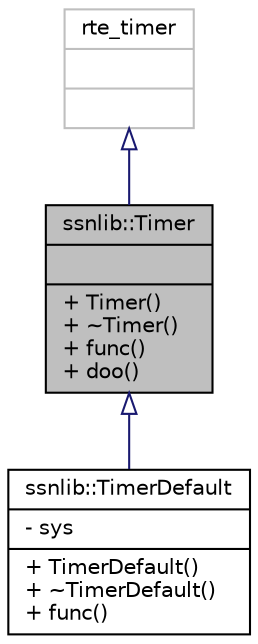 digraph "ssnlib::Timer"
{
  edge [fontname="Helvetica",fontsize="10",labelfontname="Helvetica",labelfontsize="10"];
  node [fontname="Helvetica",fontsize="10",shape=record];
  Node1 [label="{ssnlib::Timer\n||+ Timer()\l+ ~Timer()\l+ func()\l+ doo()\l}",height=0.2,width=0.4,color="black", fillcolor="grey75", style="filled", fontcolor="black"];
  Node2 -> Node1 [dir="back",color="midnightblue",fontsize="10",style="solid",arrowtail="onormal",fontname="Helvetica"];
  Node2 [label="{rte_timer\n||}",height=0.2,width=0.4,color="grey75", fillcolor="white", style="filled"];
  Node1 -> Node3 [dir="back",color="midnightblue",fontsize="10",style="solid",arrowtail="onormal",fontname="Helvetica"];
  Node3 [label="{ssnlib::TimerDefault\n|- sys\l|+ TimerDefault()\l+ ~TimerDefault()\l+ func()\l}",height=0.2,width=0.4,color="black", fillcolor="white", style="filled",URL="$classssnlib_1_1TimerDefault.html"];
}
